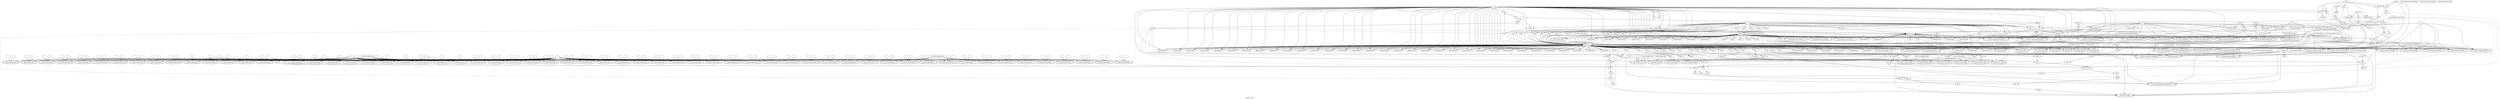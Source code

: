 digraph "DFG for 'Grafo'  "{
label="DFG for 'Grafo' ";
node_5[shape=box,style=solid,label="0"]
node_9[shape=doubleoctagon,style=solid,label="Call llvm.dbg.value"]
"node_5"->"node_9"
node_73[shape=doubleoctagon,style=solid,label="Call llvm.dbg.value"]
"node_5"->"node_73"
node_76[shape=doubleoctagon,style=solid,label="Call llvm.dbg.value"]
"node_5"->"node_76"
node_12[shape=doubleoctagon,style=solid,label="Call llvm.dbg.value"]
"node_5"->"node_12"
node_3[shape=doubleoctagon,style=solid,label="Call llvm.dbg.value"]
"node_5"->"node_3"
node_47[shape=doubleoctagon,style=solid,label="Call llvm.dbg.value"]
"node_5"->"node_47"
node_50[shape=doubleoctagon,style=solid,label="Call llvm.dbg.value"]
"node_5"->"node_50"
node_79[shape=doubleoctagon,style=solid,label="Call llvm.dbg.value"]
"node_5"->"node_79"
node_82[shape=doubleoctagon,style=solid,label="Call llvm.dbg.value"]
"node_5"->"node_82"
node_85[shape=doubleoctagon,style=solid,label="Call llvm.dbg.value"]
"node_5"->"node_85"
node_93[shape=doubleoctagon,style=solid,label="Call llvm.dbg.value"]
"node_5"->"node_93"
node_97[shape=doubleoctagon,style=solid,label="Call llvm.dbg.value"]
"node_5"->"node_97"
node_225[shape=doubleoctagon,style=solid,label="Call llvm.dbg.value"]
"node_5"->"node_225"
node_153[shape=doubleoctagon,style=solid,label="Call llvm.dbg.value"]
"node_5"->"node_153"
node_172[shape=doubleoctagon,style=solid,label="Call llvm.dbg.value"]
"node_5"->"node_172"
node_174[shape=doubleoctagon,style=solid,label="Call llvm.dbg.value"]
"node_5"->"node_174"
node_209[shape=doubleoctagon,style=solid,label="Call llvm.dbg.value"]
"node_5"->"node_209"
node_450[shape=doubleoctagon,style=solid,label="Call llvm.dbg.value"]
"node_5"->"node_450"
node_240[shape=doubleoctagon,style=solid,label="Call llvm.dbg.value"]
"node_5"->"node_240"
node_243[shape=doubleoctagon,style=solid,label="Call llvm.dbg.value"]
"node_5"->"node_243"
node_246[shape=doubleoctagon,style=solid,label="Call llvm.dbg.value"]
"node_5"->"node_246"
node_249[shape=doubleoctagon,style=solid,label="Call llvm.dbg.value"]
"node_5"->"node_249"
node_252[shape=doubleoctagon,style=solid,label="Call llvm.dbg.value"]
"node_5"->"node_252"
node_259[shape=doubleoctagon,style=solid,label="Call llvm.dbg.value"]
"node_5"->"node_259"
node_312[shape=doubleoctagon,style=solid,label="Call llvm.dbg.value"]
"node_5"->"node_312"
node_328[shape=doubleoctagon,style=solid,label="Call llvm.dbg.value"]
"node_5"->"node_328"
node_330[shape=doubleoctagon,style=solid,label="Call llvm.dbg.value"]
"node_5"->"node_330"
node_365[shape=doubleoctagon,style=solid,label="Call llvm.dbg.value"]
"node_5"->"node_365"
node_381[shape=doubleoctagon,style=solid,label="Call llvm.dbg.value"]
"node_5"->"node_381"
node_395[shape=doubleoctagon,style=solid,label="Call llvm.dbg.value"]
"node_5"->"node_395"
node_407[shape=doubleoctagon,style=solid,label="Call llvm.dbg.value"]
"node_5"->"node_407"
node_410[shape=doubleoctagon,style=solid,label="Call llvm.dbg.value"]
"node_5"->"node_410"
node_413[shape=doubleoctagon,style=solid,label="Call llvm.dbg.value"]
"node_5"->"node_413"
node_416[shape=doubleoctagon,style=solid,label="Call llvm.dbg.value"]
"node_5"->"node_416"
node_419[shape=doubleoctagon,style=solid,label="Call llvm.dbg.value"]
"node_5"->"node_419"
node_438[shape=doubleoctagon,style=solid,label="Call llvm.dbg.value"]
"node_5"->"node_438"
node_441[shape=doubleoctagon,style=solid,label="Call llvm.dbg.value"]
"node_5"->"node_441"
node_444[shape=doubleoctagon,style=solid,label="Call llvm.dbg.value"]
"node_5"->"node_444"
node_447[shape=doubleoctagon,style=solid,label="Call llvm.dbg.value"]
"node_5"->"node_447"
node_457[shape=octagon,style=solid,label="store"]
"node_5"->"node_457"
node_472[shape=octagon,style=solid,label="store"]
"node_5"->"node_472"
node_0[shape=ellipse,style=dashed,label="Memory 5"]
node_31[shape=octagon,style=solid,label="getelementptr"]
"node_0"->"node_31"
node_56[shape=octagon,style=solid,label="getelementptr"]
"node_0"->"node_56"
node_57[shape=doubleoctagon,style=solid,label="Call randombytes"]
"node_0"->"node_57"
node_59[shape=octagon,style=solid,label="getelementptr"]
"node_0"->"node_59"
node_33[shape=octagon,style=solid,label="bitcast"]
"node_0"->"node_33"
node_34[shape=doubleoctagon,style=solid,label="Call llvm.memcpy.p0i8.p0i8.i64"]
"node_0"->"node_34"
node_35[shape=octagon,style=solid,label="getelementptr"]
"node_0"->"node_35"
node_36[shape=octagon,style=solid,label="bitcast"]
"node_0"->"node_36"
node_37[shape=doubleoctagon,style=solid,label="Call llvm.memcpy.p0i8.p0i8.i64"]
"node_0"->"node_37"
node_38[shape=doubleoctagon,style=solid,label="Call initialize_hash_function"]
"node_0"->"node_38"
node_41[shape=doubleoctagon,style=solid,label="Call merkle_gen_root"]
"node_0"->"node_41"
node_128[shape=octagon,style=solid,label="getelementptr"]
"node_0"->"node_128"
node_129[shape=octagon,style=solid,label="bitcast"]
"node_0"->"node_129"
node_130[shape=doubleoctagon,style=solid,label="Call llvm.memcpy.p0i8.p0i8.i64"]
"node_0"->"node_130"
node_131[shape=octagon,style=solid,label="getelementptr"]
"node_0"->"node_131"
node_132[shape=octagon,style=solid,label="bitcast"]
"node_0"->"node_132"
node_133[shape=doubleoctagon,style=solid,label="Call llvm.memcpy.p0i8.p0i8.i64"]
"node_0"->"node_133"
node_134[shape=doubleoctagon,style=solid,label="Call initialize_hash_function"]
"node_0"->"node_134"
node_141[shape=octagon,style=solid,label="getelementptr"]
"node_0"->"node_141"
node_142[shape=doubleoctagon,style=solid,label="Call randombytes"]
"node_0"->"node_142"
node_143[shape=octagon,style=solid,label="getelementptr"]
"node_0"->"node_143"
node_144[shape=doubleoctagon,style=solid,label="Call gen_message_random"]
"node_0"->"node_144"
node_150[shape=doubleoctagon,style=solid,label="Call hash_message"]
"node_0"->"node_150"
node_168[shape=doubleoctagon,style=solid,label="Call fors_sign"]
"node_0"->"node_168"
node_207[shape=doubleoctagon,style=solid,label="Call merkle_sign"]
"node_0"->"node_207"
node_298[shape=octagon,style=solid,label="getelementptr"]
"node_0"->"node_298"
node_299[shape=octagon,style=solid,label="bitcast"]
"node_0"->"node_299"
node_300[shape=doubleoctagon,style=solid,label="Call llvm.memcpy.p0i8.p0i8.i64"]
"node_0"->"node_300"
node_301[shape=doubleoctagon,style=solid,label="Call initialize_hash_function"]
"node_0"->"node_301"
node_309[shape=doubleoctagon,style=solid,label="Call hash_message"]
"node_0"->"node_309"
node_325[shape=doubleoctagon,style=solid,label="Call fors_pk_from_sig"]
"node_0"->"node_325"
node_363[shape=doubleoctagon,style=solid,label="Call wots_pk_from_sig"]
"node_0"->"node_363"
node_370[shape=doubleoctagon,style=solid,label="Call thash"]
"node_0"->"node_370"
node_378[shape=doubleoctagon,style=solid,label="Call compute_root"]
"node_0"->"node_378"
node_481[shape=octagon,style=solid,label="phi"]
"node_0"->"node_481"
node_1[shape=octagon,style=solid,label="alloca"]
"node_1"->"node_0"
node_2[shape=box,style=solid,label="1"]
"node_2"->"node_1"
node_28[shape=doubleoctagon,style=solid,label="Call llvm.memcpy.p0i8.p0i8.i64"]
"node_2"->"node_28"
node_63[shape=octagon,style=solid,label="alloca"]
"node_2"->"node_63"
node_64[shape=octagon,style=solid,label="alloca"]
"node_2"->"node_64"
node_66[shape=octagon,style=solid,label="alloca"]
"node_2"->"node_66"
node_68[shape=octagon,style=solid,label="alloca"]
"node_2"->"node_68"
node_69[shape=octagon,style=solid,label="alloca"]
"node_2"->"node_69"
node_70[shape=octagon,style=solid,label="alloca"]
"node_2"->"node_70"
node_71[shape=octagon,style=solid,label="alloca"]
"node_2"->"node_71"
node_72[shape=octagon,style=solid,label="alloca"]
"node_2"->"node_72"
node_19[shape=doubleoctagon,style=solid,label="Call llvm.memcpy.p0i8.p0i8.i64"]
"node_2"->"node_19"
"node_2"->"node_34"
"node_2"->"node_35"
"node_2"->"node_37"
node_45[shape=doubleoctagon,style=solid,label="Call llvm.memcpy.p0i8.p0i8.i64"]
"node_2"->"node_45"
node_46[shape=octagon,style=solid,label="alloca"]
"node_2"->"node_46"
"node_2"->"node_128"
"node_2"->"node_130"
"node_2"->"node_133"
node_180[shape=octagon,style=solid,label="add"]
"node_2"->"node_180"
node_456[shape=doubleoctagon,style=solid,label="Call llvm.memset.p0i8.i64"]
"node_2"->"node_456"
node_230[shape=octagon,style=solid,label="alloca"]
"node_2"->"node_230"
node_231[shape=octagon,style=solid,label="alloca"]
"node_2"->"node_231"
node_232[shape=octagon,style=solid,label="alloca"]
"node_2"->"node_232"
node_233[shape=octagon,style=solid,label="alloca"]
"node_2"->"node_233"
node_234[shape=octagon,style=solid,label="alloca"]
"node_2"->"node_234"
node_235[shape=octagon,style=solid,label="alloca"]
"node_2"->"node_235"
node_236[shape=octagon,style=solid,label="alloca"]
"node_2"->"node_236"
node_237[shape=octagon,style=solid,label="alloca"]
"node_2"->"node_237"
node_238[shape=octagon,style=solid,label="alloca"]
"node_2"->"node_238"
node_239[shape=octagon,style=solid,label="alloca"]
"node_2"->"node_239"
"node_2"->"node_300"
node_307[shape=doubleoctagon,style=solid,label="Call set_type"]
"node_2"->"node_307"
node_335[shape=octagon,style=solid,label="add"]
"node_2"->"node_335"
node_406[shape=octagon,style=solid,label="alloca"]
"node_2"->"node_406"
node_430[shape=doubleoctagon,style=solid,label="Call llvm.memmove.p0i8.p0i8.i64"]
"node_2"->"node_430"
node_471[shape=doubleoctagon,style=solid,label="Call llvm.memset.p0i8.i64"]
"node_2"->"node_471"
node_476[shape=doubleoctagon,style=solid,label="Call llvm.memmove.p0i8.p0i8.i64"]
"node_2"->"node_476"
node_23[shape=box,style=solid,label="0"]
"node_23"->"node_28"
"node_23"->"node_19"
"node_23"->"node_34"
"node_23"->"node_37"
"node_23"->"node_45"
node_119[shape=doubleoctagon,style=solid,label="Call llvm.memset.p0i8.i64"]
"node_23"->"node_119"
node_127[shape=doubleoctagon,style=solid,label="Call llvm.memset.p0i8.i64"]
"node_23"->"node_127"
"node_23"->"node_130"
"node_23"->"node_133"
"node_23"->"node_456"
node_284[shape=doubleoctagon,style=solid,label="Call llvm.memset.p0i8.i64"]
"node_23"->"node_284"
node_289[shape=doubleoctagon,style=solid,label="Call llvm.memset.p0i8.i64"]
"node_23"->"node_289"
node_294[shape=doubleoctagon,style=solid,label="Call llvm.memset.p0i8.i64"]
"node_23"->"node_294"
"node_23"->"node_300"
"node_23"->"node_430"
"node_23"->"node_471"
"node_23"->"node_476"
node_24[shape=box,style=solid,label="Const:llvm.memcpy.p0i8.p0i8.i64"]
"node_24"->"node_28"
"node_24"->"node_19"
"node_24"->"node_34"
"node_24"->"node_37"
"node_24"->"node_45"
"node_24"->"node_130"
"node_24"->"node_133"
"node_24"->"node_300"
node_25[shape=ellipse,style=dashed,label="Memory 6"]
"node_25"->"node_28"
"node_25"->"node_41"
"node_25"->"node_45"
node_26[shape=octagon,style=solid,label="getelementptr"]
"node_26"->"node_25"
node_27[shape=box,style=solid,label="32"]
"node_27"->"node_26"
node_96[shape=octagon,style=solid,label="getelementptr"]
"node_27"->"node_96"
"node_27"->"node_119"
"node_27"->"node_127"
"node_27"->"node_284"
"node_27"->"node_289"
"node_27"->"node_294"
node_29[shape=ellipse,style=dashed,label="Memory 1"]
"node_29"->"node_28"
"node_29"->"node_34"
node_43[shape=octagon,style=solid,label="getelementptr"]
"node_29"->"node_43"
node_479[shape=octagon,style=solid,label="phi"]
"node_29"->"node_479"
node_30[shape=box,style=solid,label="16"]
"node_30"->"node_28"
"node_30"->"node_34"
"node_30"->"node_37"
"node_30"->"node_43"
"node_30"->"node_45"
node_91[shape=octagon,style=solid,label="getelementptr"]
"node_30"->"node_91"
"node_30"->"node_130"
"node_30"->"node_133"
"node_30"->"node_142"
node_152[shape=octagon,style=solid,label="getelementptr"]
"node_30"->"node_152"
node_399[shape=doubleoctagon,style=solid,label="Call memcmp"]
"node_30"->"node_399"
node_258[shape=octagon,style=solid,label="getelementptr"]
"node_30"->"node_258"
"node_30"->"node_300"
node_311[shape=octagon,style=solid,label="getelementptr"]
"node_30"->"node_311"
"node_31"->"node_0"
node_32[shape=box,style=solid,label="0"]
"node_32"->"node_31"
"node_32"->"node_56"
"node_32"->"node_59"
"node_32"->"node_35"
node_190[shape=octagon,style=solid,label="getelementptr"]
"node_32"->"node_190"
"node_32"->"node_128"
"node_32"->"node_131"
node_135[shape=octagon,style=solid,label="getelementptr"]
"node_32"->"node_135"
node_136[shape=doubleoctagon,style=solid,label="Call set_type"]
"node_32"->"node_136"
node_138[shape=octagon,style=solid,label="getelementptr"]
"node_32"->"node_138"
"node_32"->"node_141"
"node_32"->"node_143"
node_149[shape=octagon,style=solid,label="getelementptr"]
"node_32"->"node_149"
node_155[shape=octagon,style=solid,label="getelementptr"]
"node_32"->"node_155"
node_160[shape=octagon,style=solid,label="getelementptr"]
"node_32"->"node_160"
node_165[shape=octagon,style=solid,label="getelementptr"]
"node_32"->"node_165"
node_166[shape=octagon,style=solid,label="getelementptr"]
"node_32"->"node_166"
node_167[shape=octagon,style=solid,label="getelementptr"]
"node_32"->"node_167"
node_178[shape=octagon,style=solid,label="phi"]
"node_32"->"node_178"
node_187[shape=octagon,style=solid,label="getelementptr"]
"node_32"->"node_187"
node_397[shape=octagon,style=solid,label="getelementptr"]
"node_32"->"node_397"
node_349[shape=octagon,style=solid,label="getelementptr"]
"node_32"->"node_349"
node_350[shape=octagon,style=solid,label="getelementptr"]
"node_32"->"node_350"
node_352[shape=octagon,style=solid,label="getelementptr"]
"node_32"->"node_352"
node_356[shape=octagon,style=solid,label="getelementptr"]
"node_32"->"node_356"
node_194[shape=octagon,style=solid,label="getelementptr"]
"node_32"->"node_194"
node_195[shape=octagon,style=solid,label="getelementptr"]
"node_32"->"node_195"
node_198[shape=octagon,style=solid,label="getelementptr"]
"node_32"->"node_198"
node_202[shape=octagon,style=solid,label="getelementptr"]
"node_32"->"node_202"
node_203[shape=octagon,style=solid,label="getelementptr"]
"node_32"->"node_203"
node_204[shape=octagon,style=solid,label="getelementptr"]
"node_32"->"node_204"
"node_32"->"node_298"
node_302[shape=octagon,style=solid,label="getelementptr"]
"node_32"->"node_302"
node_303[shape=doubleoctagon,style=solid,label="Call set_type"]
"node_32"->"node_303"
node_304[shape=octagon,style=solid,label="getelementptr"]
"node_32"->"node_304"
node_306[shape=octagon,style=solid,label="getelementptr"]
"node_32"->"node_306"
node_308[shape=octagon,style=solid,label="getelementptr"]
"node_32"->"node_308"
node_314[shape=octagon,style=solid,label="getelementptr"]
"node_32"->"node_314"
node_318[shape=octagon,style=solid,label="getelementptr"]
"node_32"->"node_318"
node_322[shape=octagon,style=solid,label="getelementptr"]
"node_32"->"node_322"
node_323[shape=octagon,style=solid,label="getelementptr"]
"node_32"->"node_323"
node_324[shape=octagon,style=solid,label="getelementptr"]
"node_32"->"node_324"
node_333[shape=octagon,style=solid,label="phi"]
"node_32"->"node_333"
node_343[shape=octagon,style=solid,label="getelementptr"]
"node_32"->"node_343"
node_345[shape=octagon,style=solid,label="getelementptr"]
"node_32"->"node_345"
node_357[shape=octagon,style=solid,label="getelementptr"]
"node_32"->"node_357"
node_360[shape=octagon,style=solid,label="getelementptr"]
"node_32"->"node_360"
node_361[shape=octagon,style=solid,label="getelementptr"]
"node_32"->"node_361"
node_362[shape=octagon,style=solid,label="getelementptr"]
"node_32"->"node_362"
node_367[shape=octagon,style=solid,label="getelementptr"]
"node_32"->"node_367"
node_368[shape=octagon,style=solid,label="getelementptr"]
"node_32"->"node_368"
node_369[shape=octagon,style=solid,label="getelementptr"]
"node_32"->"node_369"
node_373[shape=octagon,style=solid,label="getelementptr"]
"node_32"->"node_373"
node_374[shape=octagon,style=solid,label="getelementptr"]
"node_32"->"node_374"
node_377[shape=octagon,style=solid,label="getelementptr"]
"node_32"->"node_377"
"node_32"->"node_378"
node_402[shape=octagon,style=solid,label="icmp"]
"node_32"->"node_402"
node_404[shape=octagon,style=solid,label="phi"]
"node_32"->"node_404"
node_470[shape=octagon,style=solid,label="icmp"]
"node_32"->"node_470"
node_478[shape=octagon,style=solid,label="phi"]
"node_32"->"node_478"
node_482[shape=octagon,style=solid,label="phi"]
"node_32"->"node_482"
node_488[shape=octagon,style=solid,label="phi"]
"node_32"->"node_488"
node_6[shape=ellipse,style=solid,label=""]
"node_6"->"node_3"
node_10[shape=ellipse,style=solid,label=""]
"node_10"->"node_9"
node_51[shape=ellipse,style=solid,label=""]
"node_51"->"node_50"
node_52[shape=ellipse,style=solid,label=""]
"node_52"->"node_50"
node_53[shape=doubleoctagon,style=solid,label="Call llvm.dbg.declare"]
node_54[shape=ellipse,style=solid,label=""]
"node_54"->"node_53"
node_55[shape=ellipse,style=solid,label=""]
"node_55"->"node_53"
"node_56"->"node_0"
node_58[shape=box,style=solid,label="Const:randombytes"]
"node_58"->"node_57"
"node_58"->"node_142"
"node_59"->"node_0"
node_60[shape=ellipse,style=solid,label="call"]
node_495[shape=box,style=solid,label="Const:crypto_sign_verify"]
node_398[shape=ellipse,style=solid,label="call"]
"node_495"->"node_398" [style=dashed]
node_295[shape=ellipse,style=solid,label="cmp"]
"node_495"->"node_295" [style=dashed]
node_401[shape=ellipse,style=solid,label="tobool"]
"node_495"->"node_401" [style=dashed]
node_403[shape=ellipse,style=solid,label="retval.0"]
"node_495"->"node_403" [style=dashed]
node_62[shape=box,style=solid,label="Const:crypto_sign_seed_keypair"]
"node_63"->"node_0"
"node_64"->"node_0"
node_65[shape=ellipse,style=dashed,label="Memory 11"]
"node_65"->"node_190"
node_192[shape=octagon,style=solid,label="load"]
"node_65"->"node_192"
node_118[shape=octagon,style=solid,label="bitcast"]
"node_65"->"node_118"
"node_65"->"node_119"
node_126[shape=octagon,style=solid,label="bitcast"]
"node_65"->"node_126"
"node_65"->"node_127"
"node_65"->"node_135"
"node_65"->"node_136"
"node_65"->"node_138"
node_139[shape=doubleoctagon,style=solid,label="Call set_type"]
"node_65"->"node_139"
"node_65"->"node_144"
"node_65"->"node_149"
"node_65"->"node_150"
"node_65"->"node_155"
node_157[shape=octagon,style=solid,label="load"]
"node_65"->"node_157"
node_158[shape=doubleoctagon,style=solid,label="Call set_tree_addr"]
"node_65"->"node_158"
"node_65"->"node_160"
node_162[shape=octagon,style=solid,label="load"]
"node_65"->"node_162"
node_163[shape=doubleoctagon,style=solid,label="Call set_keypair_addr"]
"node_65"->"node_163"
"node_65"->"node_166"
"node_65"->"node_167"
"node_65"->"node_168"
"node_65"->"node_187"
"node_65"->"node_397"
"node_65"->"node_399"
"node_65"->"node_349"
"node_65"->"node_350"
node_351[shape=doubleoctagon,style=solid,label="Call copy_subtree_addr"]
"node_65"->"node_351"
"node_65"->"node_352"
node_354[shape=octagon,style=solid,label="load"]
"node_65"->"node_354"
node_355[shape=doubleoctagon,style=solid,label="Call set_keypair_addr"]
"node_65"->"node_355"
"node_65"->"node_356"
"node_65"->"node_194"
"node_65"->"node_195"
"node_65"->"node_198"
node_200[shape=octagon,style=solid,label="load"]
"node_65"->"node_200"
"node_65"->"node_203"
"node_65"->"node_204"
node_206[shape=octagon,style=solid,label="load"]
"node_65"->"node_206"
node_212[shape=octagon,style=solid,label="load"]
"node_65"->"node_212"
node_220[shape=octagon,style=solid,label="load"]
"node_65"->"node_220"
"node_65"->"node_456"
node_283[shape=octagon,style=solid,label="bitcast"]
"node_65"->"node_283"
"node_65"->"node_284"
node_288[shape=octagon,style=solid,label="bitcast"]
"node_65"->"node_288"
"node_65"->"node_289"
node_293[shape=octagon,style=solid,label="bitcast"]
"node_65"->"node_293"
"node_65"->"node_294"
"node_65"->"node_302"
"node_65"->"node_303"
"node_65"->"node_304"
node_305[shape=doubleoctagon,style=solid,label="Call set_type"]
"node_65"->"node_305"
"node_65"->"node_306"
"node_65"->"node_307"
"node_65"->"node_308"
"node_65"->"node_309"
"node_65"->"node_314"
node_316[shape=octagon,style=solid,label="load"]
"node_65"->"node_316"
node_317[shape=doubleoctagon,style=solid,label="Call set_tree_addr"]
"node_65"->"node_317"
"node_65"->"node_318"
node_320[shape=octagon,style=solid,label="load"]
"node_65"->"node_320"
node_321[shape=doubleoctagon,style=solid,label="Call set_keypair_addr"]
"node_65"->"node_321"
"node_65"->"node_322"
"node_65"->"node_323"
"node_65"->"node_324"
"node_65"->"node_325"
node_327[shape=octagon,style=solid,label="getelementptr"]
"node_65"->"node_327"
node_336[shape=octagon,style=solid,label="phi"]
"node_65"->"node_336"
node_337[shape=octagon,style=solid,label="getelementptr"]
"node_65"->"node_337"
node_338[shape=octagon,style=solid,label="getelementptr"]
"node_65"->"node_338"
"node_65"->"node_343"
node_344[shape=doubleoctagon,style=solid,label="Call set_layer_addr"]
"node_65"->"node_344"
"node_65"->"node_345"
node_347[shape=octagon,style=solid,label="load"]
"node_65"->"node_347"
node_348[shape=doubleoctagon,style=solid,label="Call set_tree_addr"]
"node_65"->"node_348"
"node_65"->"node_357"
node_358[shape=doubleoctagon,style=solid,label="Call copy_keypair_addr"]
"node_65"->"node_358"
"node_65"->"node_360"
"node_65"->"node_361"
"node_65"->"node_362"
"node_65"->"node_363"
"node_65"->"node_367"
"node_65"->"node_368"
"node_65"->"node_369"
"node_65"->"node_370"
"node_65"->"node_373"
"node_65"->"node_374"
node_376[shape=octagon,style=solid,label="load"]
"node_65"->"node_376"
"node_65"->"node_377"
"node_65"->"node_378"
node_384[shape=octagon,style=solid,label="load"]
"node_65"->"node_384"
node_391[shape=octagon,style=solid,label="load"]
"node_65"->"node_391"
"node_65"->"node_430"
"node_65"->"node_471"
"node_65"->"node_476"
"node_66"->"node_65"
node_67[shape=ellipse,style=dashed,label="Memory 13"]
node_193[shape=doubleoctagon,style=solid,label="Call set_tree_addr"]
"node_67"->"node_193"
"node_67"->"node_133"
"node_67"->"node_150"
"node_67"->"node_165"
"node_67"->"node_168"
node_170[shape=octagon,style=solid,label="getelementptr"]
"node_67"->"node_170"
node_181[shape=octagon,style=solid,label="phi"]
"node_67"->"node_181"
node_182[shape=octagon,style=solid,label="getelementptr"]
"node_67"->"node_182"
node_188[shape=doubleoctagon,style=solid,label="Call set_layer_addr"]
"node_67"->"node_188"
node_196[shape=doubleoctagon,style=solid,label="Call copy_subtree_addr"]
"node_67"->"node_196"
node_201[shape=doubleoctagon,style=solid,label="Call set_keypair_addr"]
"node_67"->"node_201"
"node_67"->"node_202"
"node_67"->"node_207"
"node_67"->"node_258"
"node_67"->"node_300"
"node_67"->"node_309"
node_493[shape=octagon,style=solid,label="phi"]
"node_67"->"node_493"
"node_68"->"node_67"
"node_69"->"node_65"
"node_70"->"node_65"
"node_71"->"node_65"
"node_72"->"node_65"
node_74[shape=ellipse,style=solid,label=""]
"node_74"->"node_73"
node_75[shape=ellipse,style=solid,label=""]
"node_75"->"node_73"
"node_75"->"node_153"
"node_75"->"node_172"
"node_75"->"node_209"
node_13[shape=ellipse,style=solid,label=""]
"node_13"->"node_12"
node_14[shape=ellipse,style=solid,label=""]
"node_14"->"node_12"
node_11[shape=ellipse,style=solid,label=""]
"node_11"->"node_9"
node_8[shape=box,style=solid,label="Const:llvm.dbg.value"]
"node_8"->"node_9"
"node_8"->"node_73"
"node_8"->"node_76"
"node_8"->"node_12"
"node_8"->"node_3"
"node_8"->"node_47"
"node_8"->"node_50"
"node_8"->"node_79"
"node_8"->"node_82"
"node_8"->"node_85"
"node_8"->"node_93"
"node_8"->"node_97"
"node_8"->"node_225"
"node_8"->"node_153"
"node_8"->"node_172"
"node_8"->"node_174"
"node_8"->"node_209"
"node_8"->"node_450"
"node_8"->"node_240"
"node_8"->"node_243"
"node_8"->"node_246"
"node_8"->"node_249"
"node_8"->"node_252"
"node_8"->"node_259"
"node_8"->"node_312"
"node_8"->"node_328"
"node_8"->"node_330"
"node_8"->"node_365"
"node_8"->"node_381"
"node_8"->"node_395"
"node_8"->"node_407"
"node_8"->"node_410"
"node_8"->"node_413"
"node_8"->"node_416"
"node_8"->"node_419"
"node_8"->"node_438"
"node_8"->"node_441"
"node_8"->"node_444"
"node_8"->"node_447"
node_15[shape=doubleoctagon,style=solid,label="Call llvm.dbg.declare"]
node_16[shape=ellipse,style=solid,label=""]
"node_16"->"node_15"
node_17[shape=ellipse,style=solid,label=""]
"node_17"->"node_15"
node_18[shape=box,style=solid,label="Const:llvm.dbg.declare"]
"node_18"->"node_53"
"node_18"->"node_15"
node_88[shape=doubleoctagon,style=solid,label="Call llvm.dbg.declare"]
"node_18"->"node_88"
node_100[shape=doubleoctagon,style=solid,label="Call llvm.dbg.declare"]
"node_18"->"node_100"
node_103[shape=doubleoctagon,style=solid,label="Call llvm.dbg.declare"]
"node_18"->"node_103"
node_106[shape=doubleoctagon,style=solid,label="Call llvm.dbg.declare"]
"node_18"->"node_106"
node_109[shape=doubleoctagon,style=solid,label="Call llvm.dbg.declare"]
"node_18"->"node_109"
node_112[shape=doubleoctagon,style=solid,label="Call llvm.dbg.declare"]
"node_18"->"node_112"
node_115[shape=doubleoctagon,style=solid,label="Call llvm.dbg.declare"]
"node_18"->"node_115"
node_123[shape=doubleoctagon,style=solid,label="Call llvm.dbg.declare"]
"node_18"->"node_123"
node_255[shape=doubleoctagon,style=solid,label="Call llvm.dbg.declare"]
"node_18"->"node_255"
node_262[shape=doubleoctagon,style=solid,label="Call llvm.dbg.declare"]
"node_18"->"node_262"
node_265[shape=doubleoctagon,style=solid,label="Call llvm.dbg.declare"]
"node_18"->"node_265"
node_268[shape=doubleoctagon,style=solid,label="Call llvm.dbg.declare"]
"node_18"->"node_268"
node_271[shape=doubleoctagon,style=solid,label="Call llvm.dbg.declare"]
"node_18"->"node_271"
node_274[shape=doubleoctagon,style=solid,label="Call llvm.dbg.declare"]
"node_18"->"node_274"
node_277[shape=doubleoctagon,style=solid,label="Call llvm.dbg.declare"]
"node_18"->"node_277"
node_280[shape=doubleoctagon,style=solid,label="Call llvm.dbg.declare"]
"node_18"->"node_280"
node_285[shape=doubleoctagon,style=solid,label="Call llvm.dbg.declare"]
"node_18"->"node_285"
node_290[shape=doubleoctagon,style=solid,label="Call llvm.dbg.declare"]
"node_18"->"node_290"
node_422[shape=doubleoctagon,style=solid,label="Call llvm.dbg.declare"]
"node_18"->"node_422"
node_20[shape=ellipse,style=dashed,label="Memory 2"]
"node_20"->"node_26"
"node_20"->"node_19"
"node_20"->"node_37"
node_40[shape=octagon,style=solid,label="getelementptr"]
"node_20"->"node_40"
node_44[shape=octagon,style=solid,label="getelementptr"]
"node_20"->"node_44"
node_480[shape=octagon,style=solid,label="phi"]
"node_20"->"node_480"
node_21[shape=ellipse,style=dashed,label="Memory 3"]
"node_21"->"node_19"
node_22[shape=box,style=solid,label="48"]
"node_22"->"node_57"
"node_22"->"node_19"
"node_22"->"node_40"
"node_22"->"node_44"
"node_33"->"node_0"
"node_35"->"node_0"
"node_36"->"node_0"
node_39[shape=box,style=solid,label="Const:initialize_hash_function"]
"node_39"->"node_38"
"node_39"->"node_134"
"node_39"->"node_301"
"node_40"->"node_25"
node_42[shape=box,style=solid,label="Const:merkle_gen_root"]
"node_42"->"node_41"
"node_43"->"node_25"
"node_44"->"node_25"
"node_46"->"node_0"
node_48[shape=ellipse,style=solid,label=""]
"node_48"->"node_47"
node_49[shape=ellipse,style=solid,label=""]
"node_49"->"node_47"
node_4[shape=ellipse,style=solid,label=""]
"node_4"->"node_3"
node_7[shape=ellipse,style=solid,label=""]
"node_7"->"node_9"
"node_7"->"node_53"
"node_7"->"node_73"
"node_7"->"node_76"
"node_7"->"node_12"
"node_7"->"node_15"
"node_7"->"node_3"
"node_7"->"node_47"
"node_7"->"node_50"
"node_7"->"node_79"
"node_7"->"node_82"
"node_7"->"node_85"
"node_7"->"node_88"
"node_7"->"node_93"
"node_7"->"node_97"
"node_7"->"node_100"
"node_7"->"node_225"
"node_7"->"node_103"
"node_7"->"node_106"
"node_7"->"node_109"
"node_7"->"node_112"
"node_7"->"node_115"
"node_7"->"node_123"
"node_7"->"node_153"
"node_7"->"node_172"
"node_7"->"node_174"
"node_7"->"node_209"
"node_7"->"node_450"
"node_7"->"node_240"
"node_7"->"node_243"
"node_7"->"node_246"
"node_7"->"node_249"
"node_7"->"node_252"
"node_7"->"node_255"
"node_7"->"node_259"
"node_7"->"node_262"
"node_7"->"node_265"
"node_7"->"node_268"
"node_7"->"node_271"
"node_7"->"node_274"
"node_7"->"node_277"
"node_7"->"node_280"
"node_7"->"node_285"
"node_7"->"node_290"
"node_7"->"node_312"
"node_7"->"node_328"
"node_7"->"node_330"
"node_7"->"node_365"
"node_7"->"node_381"
"node_7"->"node_395"
"node_7"->"node_407"
"node_7"->"node_410"
"node_7"->"node_413"
"node_7"->"node_416"
"node_7"->"node_419"
"node_7"->"node_422"
"node_7"->"node_438"
"node_7"->"node_441"
"node_7"->"node_444"
"node_7"->"node_447"
node_77[shape=ellipse,style=solid,label=""]
"node_77"->"node_76"
node_78[shape=ellipse,style=solid,label=""]
"node_78"->"node_76"
node_80[shape=ellipse,style=solid,label=""]
"node_80"->"node_79"
node_81[shape=ellipse,style=solid,label=""]
"node_81"->"node_79"
node_83[shape=ellipse,style=solid,label=""]
"node_83"->"node_82"
node_84[shape=ellipse,style=solid,label=""]
"node_84"->"node_82"
node_86[shape=ellipse,style=solid,label=""]
"node_86"->"node_85"
node_87[shape=ellipse,style=solid,label=""]
"node_87"->"node_85"
node_89[shape=ellipse,style=solid,label=""]
"node_89"->"node_88"
node_90[shape=ellipse,style=solid,label=""]
"node_90"->"node_88"
"node_91"->"node_65"
node_92[shape=ellipse,style=dashed,label="Memory 10"]
"node_92"->"node_91"
"node_92"->"node_96"
"node_92"->"node_130"
node_487[shape=octagon,style=solid,label="phi"]
"node_92"->"node_487"
node_94[shape=ellipse,style=solid,label=""]
"node_94"->"node_93"
node_95[shape=ellipse,style=solid,label=""]
"node_95"->"node_93"
"node_96"->"node_67"
node_98[shape=ellipse,style=solid,label=""]
"node_98"->"node_97"
node_99[shape=ellipse,style=solid,label=""]
"node_99"->"node_97"
node_101[shape=ellipse,style=solid,label=""]
"node_101"->"node_100"
node_102[shape=ellipse,style=solid,label=""]
"node_102"->"node_100"
node_222[shape=octagon,style=solid,label="lshr"]
node_221[shape=ellipse,style=solid,label="shr"]
"node_222"->"node_221"
node_223[shape=box,style=solid,label="9"]
"node_223"->"node_222"
node_393[shape=octagon,style=solid,label="lshr"]
"node_223"->"node_393"
node_224[shape=octagon,style=solid,label="store"]
"node_224"->"node_65"
node_226[shape=ellipse,style=solid,label=""]
"node_226"->"node_225"
node_189[shape=box,style=solid,label="Const:set_layer_addr"]
"node_189"->"node_188"
"node_189"->"node_344"
"node_190"->"node_67"
node_191[shape=ellipse,style=solid,label="tmp23"]
"node_191"->"node_193"
"node_192"->"node_191"
node_104[shape=ellipse,style=solid,label=""]
"node_104"->"node_103"
node_105[shape=ellipse,style=solid,label=""]
"node_105"->"node_103"
node_107[shape=ellipse,style=solid,label=""]
"node_107"->"node_106"
node_108[shape=ellipse,style=solid,label=""]
"node_108"->"node_106"
node_110[shape=ellipse,style=solid,label=""]
"node_110"->"node_109"
node_111[shape=ellipse,style=solid,label=""]
"node_111"->"node_109"
node_113[shape=ellipse,style=solid,label=""]
"node_113"->"node_112"
node_114[shape=ellipse,style=solid,label=""]
"node_114"->"node_112"
node_116[shape=ellipse,style=solid,label=""]
"node_116"->"node_115"
node_117[shape=ellipse,style=solid,label=""]
"node_117"->"node_115"
"node_118"->"node_65"
node_120[shape=box,style=solid,label="0"]
"node_120"->"node_119"
"node_120"->"node_127"
"node_120"->"node_456"
"node_120"->"node_284"
"node_120"->"node_289"
"node_120"->"node_294"
"node_120"->"node_471"
node_121[shape=box,style=solid,label="16"]
"node_121"->"node_119"
"node_121"->"node_127"
"node_121"->"node_284"
"node_121"->"node_289"
"node_121"->"node_294"
node_122[shape=box,style=solid,label="Const:llvm.memset.p0i8.i64"]
"node_122"->"node_119"
"node_122"->"node_127"
"node_122"->"node_456"
"node_122"->"node_284"
"node_122"->"node_289"
"node_122"->"node_294"
"node_122"->"node_471"
node_124[shape=ellipse,style=solid,label=""]
"node_124"->"node_123"
node_125[shape=ellipse,style=solid,label=""]
"node_125"->"node_123"
"node_126"->"node_65"
"node_128"->"node_0"
"node_129"->"node_0"
"node_131"->"node_0"
"node_132"->"node_0"
"node_135"->"node_65"
node_137[shape=box,style=solid,label="Const:set_type"]
"node_137"->"node_136"
"node_137"->"node_139"
"node_137"->"node_303"
"node_137"->"node_305"
"node_137"->"node_307"
"node_138"->"node_65"
node_140[shape=box,style=solid,label="2"]
"node_140"->"node_139"
"node_140"->"node_305"
"node_141"->"node_0"
"node_143"->"node_0"
node_145[shape=ellipse,style=dashed,label="Memory 7"]
"node_145"->"node_144"
"node_145"->"node_150"
"node_145"->"node_152"
"node_145"->"node_309"
"node_145"->"node_311"
node_429[shape=octagon,style=solid,label="getelementptr"]
"node_145"->"node_429"
node_483[shape=octagon,style=solid,label="phi"]
"node_145"->"node_483"
node_146[shape=ellipse,style=dashed,label="Memory 9"]
"node_146"->"node_144"
"node_146"->"node_150"
"node_146"->"node_309"
"node_146"->"node_430"
"node_146"->"node_476"
node_485[shape=octagon,style=solid,label="phi"]
"node_146"->"node_485"
node_147[shape=ellipse,style=solid,label="mlen"]
"node_147"->"node_144"
"node_147"->"node_150"
node_148[shape=box,style=solid,label="Const:gen_message_random"]
"node_148"->"node_144"
"node_149"->"node_65"
node_151[shape=box,style=solid,label="Const:hash_message"]
"node_151"->"node_150"
"node_151"->"node_309"
"node_152"->"node_67"
node_154[shape=ellipse,style=solid,label=""]
"node_154"->"node_153"
"node_155"->"node_65"
node_156[shape=ellipse,style=solid,label="tmp17"]
"node_156"->"node_158"
"node_157"->"node_156"
node_159[shape=box,style=solid,label="Const:set_tree_addr"]
"node_159"->"node_193"
"node_159"->"node_158"
"node_159"->"node_317"
"node_159"->"node_348"
"node_160"->"node_65"
node_161[shape=ellipse,style=solid,label="tmp18"]
"node_161"->"node_163"
"node_162"->"node_161"
node_164[shape=box,style=solid,label="Const:set_keypair_addr"]
"node_164"->"node_163"
"node_164"->"node_355"
"node_164"->"node_201"
"node_164"->"node_321"
"node_165"->"node_67"
"node_166"->"node_65"
"node_167"->"node_65"
node_169[shape=box,style=solid,label="Const:fors_sign"]
"node_169"->"node_168"
"node_170"->"node_67"
node_171[shape=box,style=solid,label="2912"]
"node_171"->"node_170"
"node_171"->"node_327"
node_173[shape=ellipse,style=solid,label=""]
"node_173"->"node_172"
node_175[shape=ellipse,style=solid,label=""]
"node_175"->"node_174"
"node_175"->"node_330"
node_176[shape=ellipse,style=solid,label=""]
"node_176"->"node_225"
"node_176"->"node_174"
node_177[shape=ellipse,style=solid,label="i.0"]
"node_177"->"node_180"
node_185[shape=octagon,style=solid,label="icmp"]
"node_177"->"node_185"
"node_177"->"node_188"
"node_178"->"node_177"
node_179[shape=ellipse,style=solid,label="inc"]
"node_179"->"node_178"
"node_180"->"node_179"
"node_181"->"node_67"
"node_182"->"node_67"
node_183[shape=box,style=solid,label="704"]
"node_183"->"node_182"
node_184[shape=ellipse,style=solid,label="cmp"]
"node_184"->"node_67" [style=dashed]
"node_184"->"node_191" [style=dashed]
"node_184"->"node_179" [style=dashed]
node_199[shape=ellipse,style=solid,label="tmp24"]
"node_184"->"node_199" [style=dashed]
node_205[shape=ellipse,style=solid,label="tmp26"]
"node_184"->"node_205" [style=dashed]
node_211[shape=ellipse,style=solid,label="tmp28"]
"node_184"->"node_211" [style=dashed]
node_213[shape=ellipse,style=solid,label="and"]
"node_184"->"node_213" [style=dashed]
node_216[shape=ellipse,style=solid,label="conv"]
"node_184"->"node_216" [style=dashed]
node_219[shape=ellipse,style=solid,label="tmp29"]
"node_184"->"node_219" [style=dashed]
"node_184"->"node_221" [style=dashed]
"node_185"->"node_184"
node_186[shape=box,style=solid,label="7"]
"node_186"->"node_185"
node_342[shape=octagon,style=solid,label="icmp"]
"node_186"->"node_342"
"node_187"->"node_67"
node_396[shape=ellipse,style=solid,label=""]
"node_396"->"node_395"
"node_397"->"node_65"
"node_398"->"node_402"
"node_399"->"node_398"
"node_349"->"node_65"
"node_350"->"node_65"
"node_352"->"node_65"
node_353[shape=ellipse,style=solid,label="tmp19"]
"node_353"->"node_355"
"node_354"->"node_353"
"node_356"->"node_65"
"node_194"->"node_67"
"node_195"->"node_67"
node_197[shape=box,style=solid,label="Const:copy_subtree_addr"]
"node_197"->"node_351"
"node_197"->"node_196"
"node_198"->"node_67"
"node_199"->"node_201"
"node_200"->"node_199"
"node_202"->"node_67"
"node_203"->"node_67"
"node_204"->"node_67"
"node_205"->"node_207"
"node_206"->"node_205"
node_208[shape=box,style=solid,label="Const:merkle_sign"]
"node_208"->"node_207"
node_210[shape=ellipse,style=solid,label=""]
"node_210"->"node_209"
node_214[shape=octagon,style=solid,label="and"]
"node_211"->"node_214"
"node_212"->"node_211"
node_217[shape=octagon,style=solid,label="trunc"]
"node_213"->"node_217"
"node_214"->"node_213"
node_215[shape=box,style=solid,label="511"]
"node_215"->"node_214"
node_386[shape=octagon,style=solid,label="and"]
"node_215"->"node_386"
node_218[shape=octagon,style=solid,label="store"]
"node_216"->"node_218"
"node_217"->"node_216"
"node_218"->"node_65"
"node_219"->"node_222"
"node_220"->"node_219"
"node_221"->"node_224"
node_449[shape=ellipse,style=solid,label=""]
"node_449"->"node_447"
node_451[shape=ellipse,style=solid,label=""]
"node_451"->"node_450"
node_452[shape=ellipse,style=solid,label=""]
"node_452"->"node_450"
node_453[shape=ellipse,style=solid,label="cmp"]
"node_453"->"node_495" [style=dashed]
node_458[shape=ellipse,style=solid,label="sub"]
"node_453"->"node_458" [style=dashed]
node_461[shape=ellipse,style=dashed,label="Memory 14"]
"node_453"->"node_461" [style=dashed]
node_464[shape=ellipse,style=solid,label="tmp9"]
"node_453"->"node_464" [style=dashed]
node_466[shape=ellipse,style=solid,label="call"]
"node_453"->"node_466" [style=dashed]
node_469[shape=ellipse,style=solid,label="tobool"]
"node_453"->"node_469" [style=dashed]
node_454[shape=octagon,style=solid,label="icmp"]
"node_454"->"node_453"
node_455[shape=ellipse,style=solid,label="smlen"]
"node_455"->"node_454"
"node_455"->"node_456"
node_459[shape=octagon,style=solid,label="sub"]
"node_455"->"node_459"
"node_455"->"node_471"
node_227[shape=ellipse,style=dashed,label="Memory 8"]
node_433[shape=octagon,style=solid,label="load"]
"node_227"->"node_433"
node_484[shape=octagon,style=solid,label="phi"]
"node_227"->"node_484"
node_228[shape=octagon,style=solid,label="store"]
"node_228"->"node_227"
node_229[shape=box,style=solid,label="7856"]
"node_229"->"node_454"
"node_229"->"node_228"
node_296[shape=octagon,style=solid,label="icmp"]
"node_229"->"node_296"
"node_229"->"node_429"
"node_229"->"node_459"
node_462[shape=octagon,style=solid,label="getelementptr"]
"node_229"->"node_462"
node_473[shape=octagon,style=solid,label="getelementptr"]
"node_229"->"node_473"
node_490[shape=octagon,style=solid,label="phi"]
"node_229"->"node_490"
"node_230"->"node_0"
"node_231"->"node_65"
"node_232"->"node_65"
"node_233"->"node_65"
"node_234"->"node_65"
"node_235"->"node_65"
"node_236"->"node_65"
"node_237"->"node_65"
"node_238"->"node_65"
"node_239"->"node_65"
node_241[shape=ellipse,style=solid,label=""]
"node_241"->"node_240"
node_242[shape=ellipse,style=solid,label=""]
"node_242"->"node_240"
"node_242"->"node_312"
"node_242"->"node_328"
"node_242"->"node_365"
"node_242"->"node_381"
node_244[shape=ellipse,style=solid,label=""]
"node_244"->"node_243"
node_245[shape=ellipse,style=solid,label=""]
"node_245"->"node_243"
node_247[shape=ellipse,style=solid,label=""]
"node_247"->"node_246"
node_248[shape=ellipse,style=solid,label=""]
"node_248"->"node_246"
node_250[shape=ellipse,style=solid,label=""]
"node_250"->"node_249"
node_251[shape=ellipse,style=solid,label=""]
"node_251"->"node_249"
node_253[shape=ellipse,style=solid,label=""]
"node_253"->"node_252"
node_254[shape=ellipse,style=solid,label=""]
"node_254"->"node_252"
node_256[shape=ellipse,style=solid,label=""]
"node_256"->"node_255"
node_257[shape=ellipse,style=solid,label=""]
"node_257"->"node_255"
"node_258"->"node_65"
node_260[shape=ellipse,style=solid,label=""]
"node_260"->"node_259"
node_261[shape=ellipse,style=solid,label=""]
"node_261"->"node_259"
node_263[shape=ellipse,style=solid,label=""]
"node_263"->"node_262"
node_264[shape=ellipse,style=solid,label=""]
"node_264"->"node_262"
node_266[shape=ellipse,style=solid,label=""]
"node_266"->"node_265"
node_267[shape=ellipse,style=solid,label=""]
"node_267"->"node_265"
node_269[shape=ellipse,style=solid,label=""]
"node_269"->"node_268"
node_270[shape=ellipse,style=solid,label=""]
"node_270"->"node_268"
node_272[shape=ellipse,style=solid,label=""]
"node_272"->"node_271"
node_273[shape=ellipse,style=solid,label=""]
"node_273"->"node_271"
node_275[shape=ellipse,style=solid,label=""]
"node_275"->"node_274"
node_276[shape=ellipse,style=solid,label=""]
"node_276"->"node_274"
node_278[shape=ellipse,style=solid,label=""]
"node_278"->"node_277"
node_279[shape=ellipse,style=solid,label=""]
"node_279"->"node_277"
node_281[shape=ellipse,style=solid,label=""]
"node_281"->"node_280"
node_282[shape=ellipse,style=solid,label=""]
"node_282"->"node_280"
"node_283"->"node_65"
node_286[shape=ellipse,style=solid,label=""]
"node_286"->"node_285"
node_287[shape=ellipse,style=solid,label=""]
"node_287"->"node_285"
"node_288"->"node_65"
node_291[shape=ellipse,style=solid,label=""]
"node_291"->"node_290"
node_292[shape=ellipse,style=solid,label=""]
"node_292"->"node_290"
"node_293"->"node_65"
"node_295"->"node_0" [style=dashed]
"node_295"->"node_65" [style=dashed]
node_315[shape=ellipse,style=solid,label="tmp12"]
"node_295"->"node_315" [style=dashed]
node_319[shape=ellipse,style=solid,label="tmp13"]
"node_295"->"node_319" [style=dashed]
node_332[shape=ellipse,style=solid,label="i.0"]
"node_295"->"node_332" [style=dashed]
node_341[shape=ellipse,style=solid,label="cmp11"]
"node_295"->"node_341" [style=dashed]
"node_296"->"node_295"
node_297[shape=ellipse,style=solid,label="siglen"]
"node_297"->"node_296"
"node_298"->"node_0"
"node_299"->"node_0"
"node_302"->"node_65"
"node_304"->"node_65"
"node_306"->"node_65"
"node_308"->"node_65"
node_310[shape=ellipse,style=solid,label="mlen"]
"node_310"->"node_309"
"node_311"->"node_65"
node_313[shape=ellipse,style=solid,label=""]
"node_313"->"node_312"
"node_314"->"node_65"
"node_315"->"node_317"
"node_316"->"node_315"
"node_318"->"node_65"
"node_319"->"node_321"
"node_320"->"node_319"
"node_322"->"node_65"
"node_323"->"node_65"
"node_324"->"node_65"
node_326[shape=box,style=solid,label="Const:fors_pk_from_sig"]
"node_326"->"node_325"
"node_327"->"node_65"
node_329[shape=ellipse,style=solid,label=""]
"node_329"->"node_328"
node_331[shape=ellipse,style=solid,label=""]
"node_331"->"node_330"
"node_331"->"node_395"
"node_332"->"node_335"
"node_332"->"node_342"
"node_332"->"node_344"
"node_333"->"node_332"
node_334[shape=ellipse,style=solid,label="inc"]
"node_334"->"node_333"
"node_335"->"node_334"
"node_336"->"node_65"
"node_337"->"node_65"
"node_338"->"node_65"
node_339[shape=box,style=solid,label="560"]
"node_339"->"node_338"
node_340[shape=box,style=solid,label="144"]
"node_340"->"node_337"
"node_341"->"node_65" [style=dashed]
"node_341"->"node_353" [style=dashed]
"node_341"->"node_334" [style=dashed]
node_346[shape=ellipse,style=solid,label="tmp18"]
"node_341"->"node_346" [style=dashed]
node_375[shape=ellipse,style=solid,label="tmp22"]
"node_341"->"node_375" [style=dashed]
node_383[shape=ellipse,style=solid,label="tmp25"]
"node_341"->"node_383" [style=dashed]
node_385[shape=ellipse,style=solid,label="and"]
"node_341"->"node_385" [style=dashed]
node_387[shape=ellipse,style=solid,label="conv"]
"node_341"->"node_387" [style=dashed]
node_390[shape=ellipse,style=solid,label="tmp26"]
"node_341"->"node_390" [style=dashed]
node_392[shape=ellipse,style=solid,label="shr"]
"node_341"->"node_392" [style=dashed]
"node_342"->"node_341"
"node_343"->"node_65"
"node_345"->"node_65"
"node_346"->"node_348"
"node_347"->"node_346"
"node_357"->"node_65"
node_359[shape=box,style=solid,label="Const:copy_keypair_addr"]
"node_359"->"node_358"
"node_360"->"node_65"
"node_361"->"node_65"
"node_362"->"node_65"
node_364[shape=box,style=solid,label="Const:wots_pk_from_sig"]
"node_364"->"node_363"
node_366[shape=ellipse,style=solid,label=""]
"node_366"->"node_365"
"node_367"->"node_65"
"node_368"->"node_65"
"node_369"->"node_65"
node_371[shape=box,style=solid,label="35"]
"node_371"->"node_370"
node_372[shape=box,style=solid,label="Const:thash"]
"node_372"->"node_370"
"node_373"->"node_65"
"node_374"->"node_65"
"node_375"->"node_378"
"node_376"->"node_375"
"node_377"->"node_65"
node_379[shape=box,style=solid,label="9"]
"node_379"->"node_378"
node_380[shape=box,style=solid,label="Const:compute_root"]
"node_380"->"node_378"
node_382[shape=ellipse,style=solid,label=""]
"node_382"->"node_381"
"node_383"->"node_386"
"node_384"->"node_383"
node_388[shape=octagon,style=solid,label="trunc"]
"node_385"->"node_388"
"node_386"->"node_385"
node_389[shape=octagon,style=solid,label="store"]
"node_387"->"node_389"
"node_388"->"node_387"
"node_389"->"node_65"
"node_390"->"node_393"
"node_391"->"node_390"
node_394[shape=octagon,style=solid,label="store"]
"node_392"->"node_394"
"node_393"->"node_392"
"node_394"->"node_65"
node_400[shape=box,style=solid,label="Const:memcmp"]
"node_400"->"node_399"
"node_402"->"node_401"
node_494[shape=octagon,style=solid,label="phi"]
"node_403"->"node_494"
"node_404"->"node_403"
node_405[shape=box,style=solid,label="-1"]
"node_405"->"node_404"
"node_405"->"node_478"
"node_406"->"node_227"
node_408[shape=ellipse,style=solid,label=""]
"node_408"->"node_407"
node_409[shape=ellipse,style=solid,label=""]
"node_409"->"node_407"
node_411[shape=ellipse,style=solid,label=""]
"node_411"->"node_410"
node_412[shape=ellipse,style=solid,label=""]
"node_412"->"node_410"
node_414[shape=ellipse,style=solid,label=""]
"node_414"->"node_413"
node_415[shape=ellipse,style=solid,label=""]
"node_415"->"node_413"
node_417[shape=ellipse,style=solid,label=""]
"node_417"->"node_416"
node_418[shape=ellipse,style=solid,label=""]
"node_418"->"node_416"
node_420[shape=ellipse,style=solid,label=""]
"node_420"->"node_419"
node_421[shape=ellipse,style=solid,label=""]
"node_421"->"node_419"
node_423[shape=ellipse,style=solid,label=""]
"node_423"->"node_422"
node_424[shape=ellipse,style=solid,label=""]
"node_424"->"node_422"
node_425[shape=ellipse,style=solid,label="call"]
node_489[shape=octagon,style=solid,label="phi"]
"node_489"->"node_145"
node_427[shape=ellipse,style=solid,label="mlen"]
"node_427"->"node_430"
node_435[shape=octagon,style=solid,label="add"]
"node_427"->"node_435"
node_486[shape=octagon,style=solid,label="phi"]
"node_427"->"node_486"
node_428[shape=box,style=solid,label="Const:crypto_sign_signature"]
"node_429"->"node_65"
node_431[shape=box,style=solid,label="Const:llvm.memmove.p0i8.p0i8.i64"]
"node_431"->"node_430"
"node_431"->"node_476"
node_432[shape=ellipse,style=solid,label="tmp7"]
"node_432"->"node_435"
"node_433"->"node_432"
node_434[shape=ellipse,style=solid,label="add"]
node_437[shape=octagon,style=solid,label="store"]
"node_434"->"node_437"
"node_435"->"node_434"
node_436[shape=ellipse,style=dashed,label="Memory 0"]
node_465[shape=octagon,style=solid,label="load"]
"node_436"->"node_465"
node_475[shape=octagon,style=solid,label="load"]
"node_436"->"node_475"
"node_437"->"node_436"
node_439[shape=ellipse,style=solid,label=""]
"node_439"->"node_438"
node_440[shape=ellipse,style=solid,label=""]
"node_440"->"node_438"
node_442[shape=ellipse,style=solid,label=""]
"node_442"->"node_441"
node_443[shape=ellipse,style=solid,label=""]
"node_443"->"node_441"
node_445[shape=ellipse,style=solid,label=""]
"node_445"->"node_444"
node_446[shape=ellipse,style=solid,label=""]
"node_446"->"node_444"
node_448[shape=ellipse,style=solid,label=""]
"node_448"->"node_447"
"node_457"->"node_436"
node_460[shape=octagon,style=solid,label="store"]
"node_458"->"node_460"
"node_459"->"node_458"
"node_460"->"node_436"
node_491[shape=octagon,style=solid,label="phi"]
"node_461"->"node_491"
"node_462"->"node_461"
node_463[shape=ellipse,style=dashed,label="Memory 12"]
"node_463"->"node_489"
"node_463"->"node_462"
"node_463"->"node_473"
node_492[shape=octagon,style=solid,label="phi"]
"node_464"->"node_492"
"node_465"->"node_464"
"node_466"->"node_470"
node_468[shape=box,style=solid,label="Const:crypto_sign_verify"]
"node_469"->"node_146" [style=dashed]
node_474[shape=ellipse,style=solid,label="tmp17"]
"node_469"->"node_474" [style=dashed]
"node_470"->"node_469"
"node_472"->"node_436"
"node_473"->"node_146"
"node_474"->"node_476"
"node_475"->"node_474"
node_477[shape=ellipse,style=solid,label="retval.0"]
"node_478"->"node_477"
"node_479"->"node_29"
"node_480"->"node_20"
"node_481"->"node_21"
"node_482"->"node_60"
"node_483"->"node_145"
"node_484"->"node_227"
"node_485"->"node_146"
"node_486"->"node_147"
"node_487"->"node_92"
"node_488"->"node_425"
"node_490"->"node_297"
"node_491"->"node_146"
"node_492"->"node_310"
"node_493"->"node_67"
"node_494"->"node_466"
}


